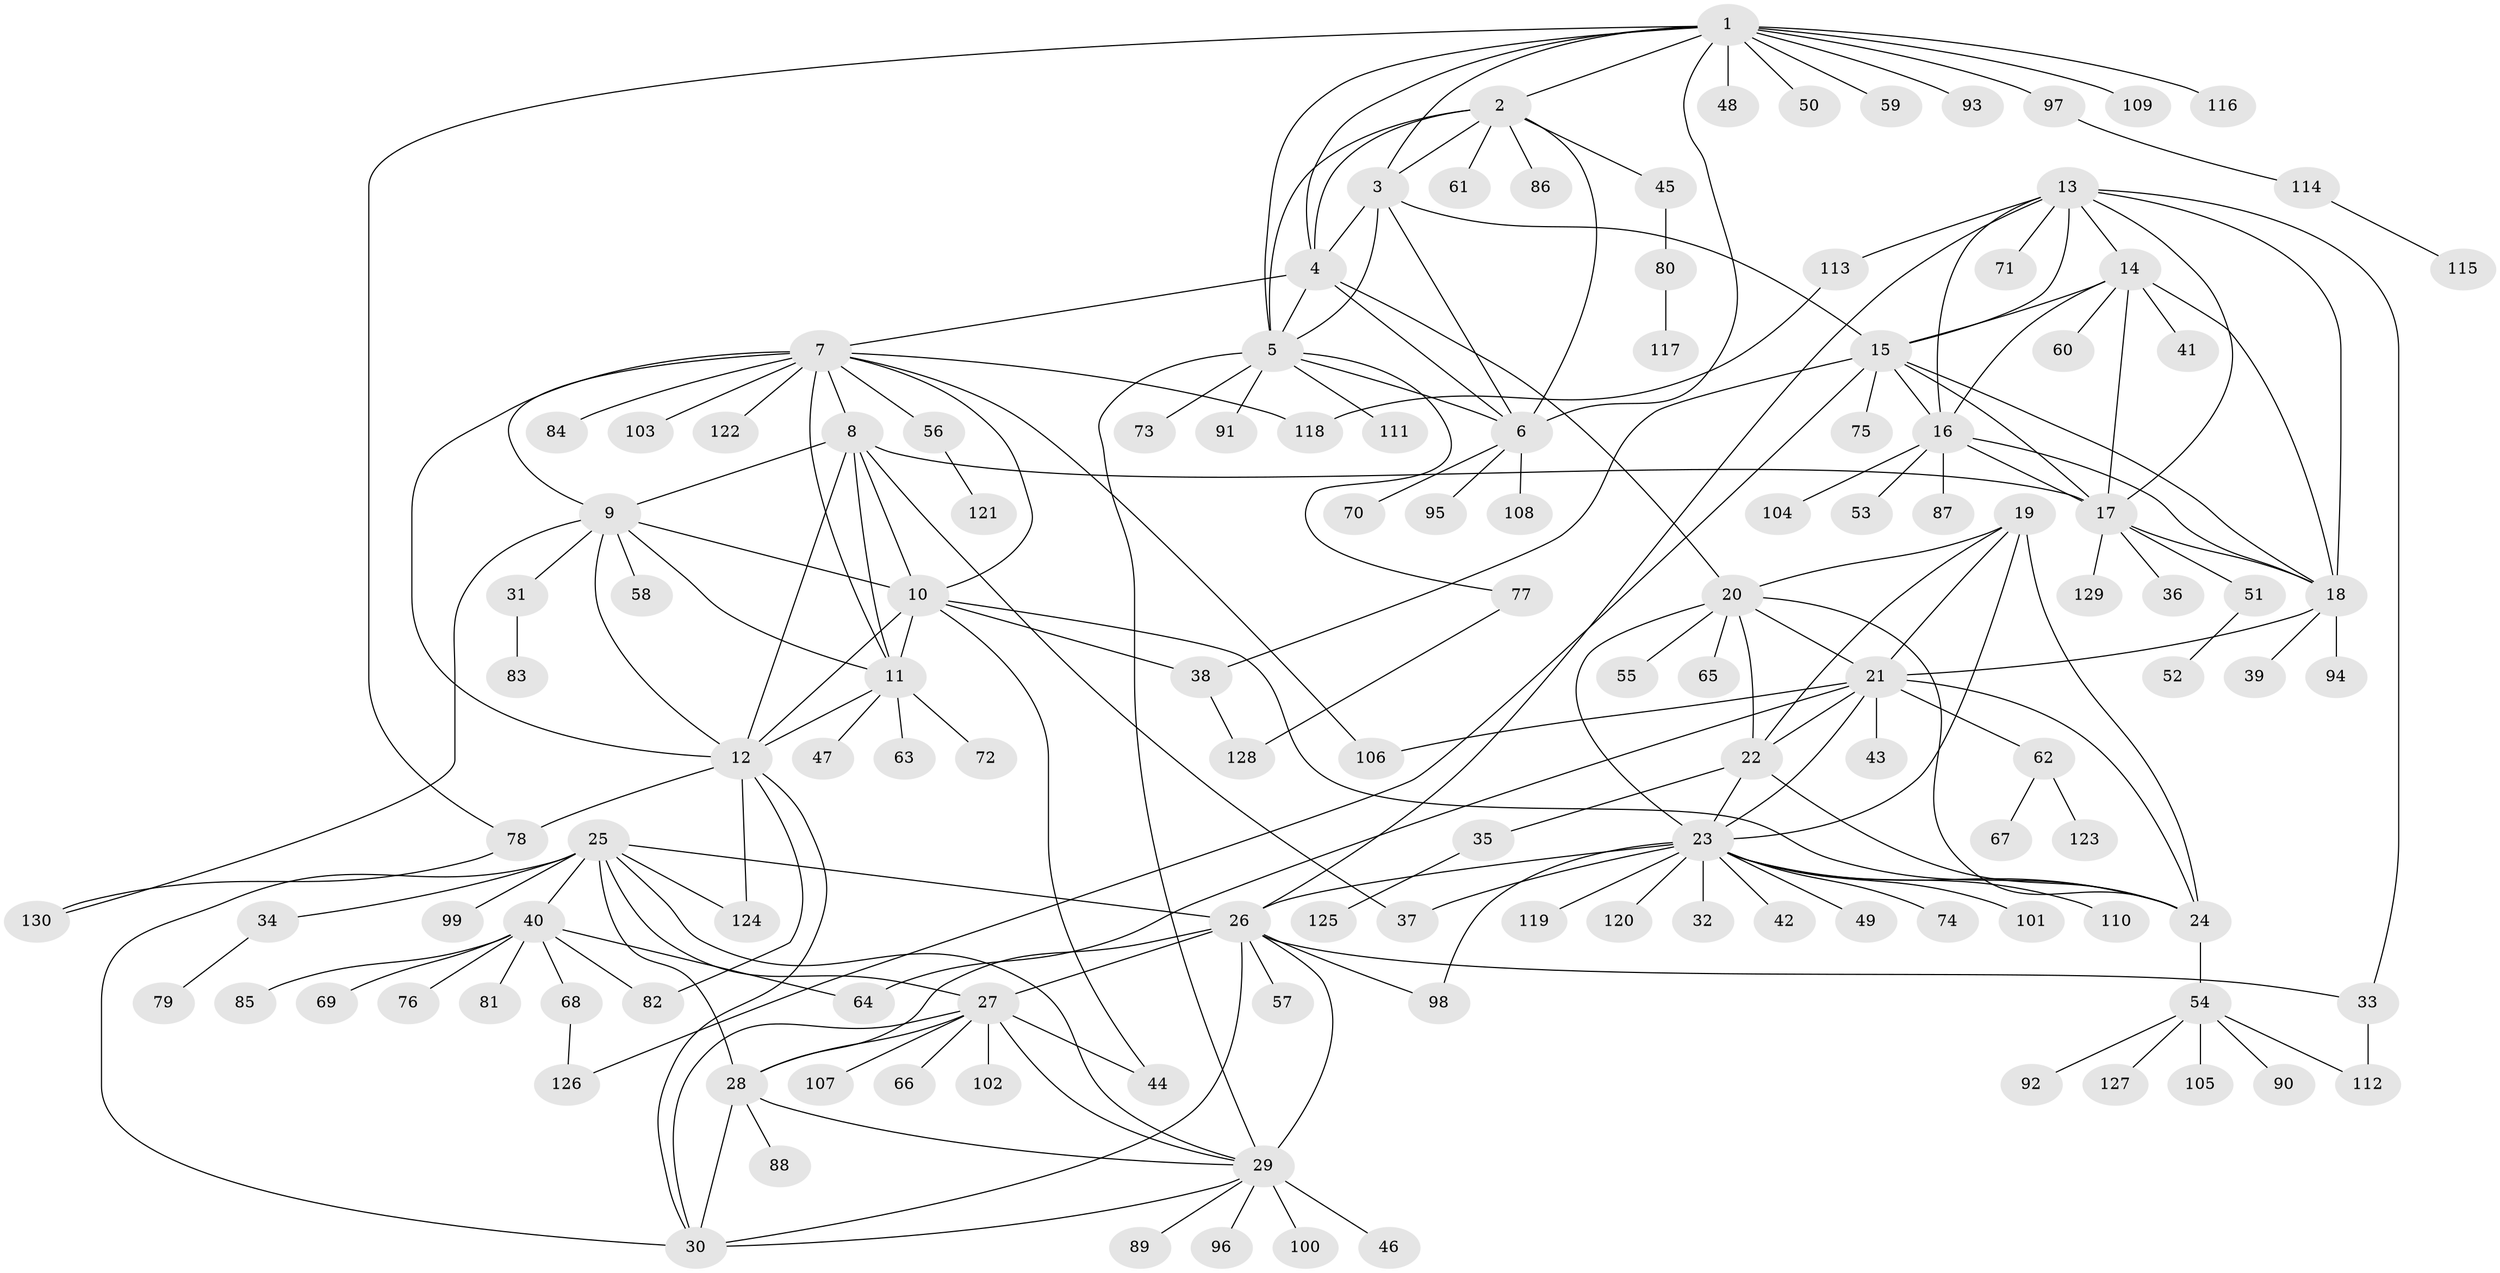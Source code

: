 // Generated by graph-tools (version 1.1) at 2025/54/03/09/25 04:54:27]
// undirected, 130 vertices, 200 edges
graph export_dot {
graph [start="1"]
  node [color=gray90,style=filled];
  1;
  2;
  3;
  4;
  5;
  6;
  7;
  8;
  9;
  10;
  11;
  12;
  13;
  14;
  15;
  16;
  17;
  18;
  19;
  20;
  21;
  22;
  23;
  24;
  25;
  26;
  27;
  28;
  29;
  30;
  31;
  32;
  33;
  34;
  35;
  36;
  37;
  38;
  39;
  40;
  41;
  42;
  43;
  44;
  45;
  46;
  47;
  48;
  49;
  50;
  51;
  52;
  53;
  54;
  55;
  56;
  57;
  58;
  59;
  60;
  61;
  62;
  63;
  64;
  65;
  66;
  67;
  68;
  69;
  70;
  71;
  72;
  73;
  74;
  75;
  76;
  77;
  78;
  79;
  80;
  81;
  82;
  83;
  84;
  85;
  86;
  87;
  88;
  89;
  90;
  91;
  92;
  93;
  94;
  95;
  96;
  97;
  98;
  99;
  100;
  101;
  102;
  103;
  104;
  105;
  106;
  107;
  108;
  109;
  110;
  111;
  112;
  113;
  114;
  115;
  116;
  117;
  118;
  119;
  120;
  121;
  122;
  123;
  124;
  125;
  126;
  127;
  128;
  129;
  130;
  1 -- 2;
  1 -- 3;
  1 -- 4;
  1 -- 5;
  1 -- 6;
  1 -- 48;
  1 -- 50;
  1 -- 59;
  1 -- 78;
  1 -- 93;
  1 -- 97;
  1 -- 109;
  1 -- 116;
  2 -- 3;
  2 -- 4;
  2 -- 5;
  2 -- 6;
  2 -- 45;
  2 -- 61;
  2 -- 86;
  3 -- 4;
  3 -- 5;
  3 -- 6;
  3 -- 15;
  4 -- 5;
  4 -- 6;
  4 -- 7;
  4 -- 20;
  5 -- 6;
  5 -- 29;
  5 -- 73;
  5 -- 77;
  5 -- 91;
  5 -- 111;
  6 -- 70;
  6 -- 95;
  6 -- 108;
  7 -- 8;
  7 -- 9;
  7 -- 10;
  7 -- 11;
  7 -- 12;
  7 -- 56;
  7 -- 84;
  7 -- 103;
  7 -- 106;
  7 -- 118;
  7 -- 122;
  8 -- 9;
  8 -- 10;
  8 -- 11;
  8 -- 12;
  8 -- 17;
  8 -- 37;
  9 -- 10;
  9 -- 11;
  9 -- 12;
  9 -- 31;
  9 -- 58;
  9 -- 130;
  10 -- 11;
  10 -- 12;
  10 -- 24;
  10 -- 38;
  10 -- 44;
  11 -- 12;
  11 -- 47;
  11 -- 63;
  11 -- 72;
  12 -- 30;
  12 -- 78;
  12 -- 82;
  12 -- 124;
  13 -- 14;
  13 -- 15;
  13 -- 16;
  13 -- 17;
  13 -- 18;
  13 -- 26;
  13 -- 33;
  13 -- 71;
  13 -- 113;
  14 -- 15;
  14 -- 16;
  14 -- 17;
  14 -- 18;
  14 -- 41;
  14 -- 60;
  15 -- 16;
  15 -- 17;
  15 -- 18;
  15 -- 38;
  15 -- 75;
  15 -- 126;
  16 -- 17;
  16 -- 18;
  16 -- 53;
  16 -- 87;
  16 -- 104;
  17 -- 18;
  17 -- 36;
  17 -- 51;
  17 -- 129;
  18 -- 21;
  18 -- 39;
  18 -- 94;
  19 -- 20;
  19 -- 21;
  19 -- 22;
  19 -- 23;
  19 -- 24;
  20 -- 21;
  20 -- 22;
  20 -- 23;
  20 -- 24;
  20 -- 55;
  20 -- 65;
  21 -- 22;
  21 -- 23;
  21 -- 24;
  21 -- 43;
  21 -- 62;
  21 -- 64;
  21 -- 106;
  22 -- 23;
  22 -- 24;
  22 -- 35;
  23 -- 24;
  23 -- 26;
  23 -- 32;
  23 -- 37;
  23 -- 42;
  23 -- 49;
  23 -- 74;
  23 -- 98;
  23 -- 101;
  23 -- 110;
  23 -- 119;
  23 -- 120;
  24 -- 54;
  25 -- 26;
  25 -- 27;
  25 -- 28;
  25 -- 29;
  25 -- 30;
  25 -- 34;
  25 -- 40;
  25 -- 99;
  25 -- 124;
  26 -- 27;
  26 -- 28;
  26 -- 29;
  26 -- 30;
  26 -- 33;
  26 -- 57;
  26 -- 98;
  27 -- 28;
  27 -- 29;
  27 -- 30;
  27 -- 44;
  27 -- 66;
  27 -- 102;
  27 -- 107;
  28 -- 29;
  28 -- 30;
  28 -- 88;
  29 -- 30;
  29 -- 46;
  29 -- 89;
  29 -- 96;
  29 -- 100;
  31 -- 83;
  33 -- 112;
  34 -- 79;
  35 -- 125;
  38 -- 128;
  40 -- 64;
  40 -- 68;
  40 -- 69;
  40 -- 76;
  40 -- 81;
  40 -- 82;
  40 -- 85;
  45 -- 80;
  51 -- 52;
  54 -- 90;
  54 -- 92;
  54 -- 105;
  54 -- 112;
  54 -- 127;
  56 -- 121;
  62 -- 67;
  62 -- 123;
  68 -- 126;
  77 -- 128;
  78 -- 130;
  80 -- 117;
  97 -- 114;
  113 -- 118;
  114 -- 115;
}
